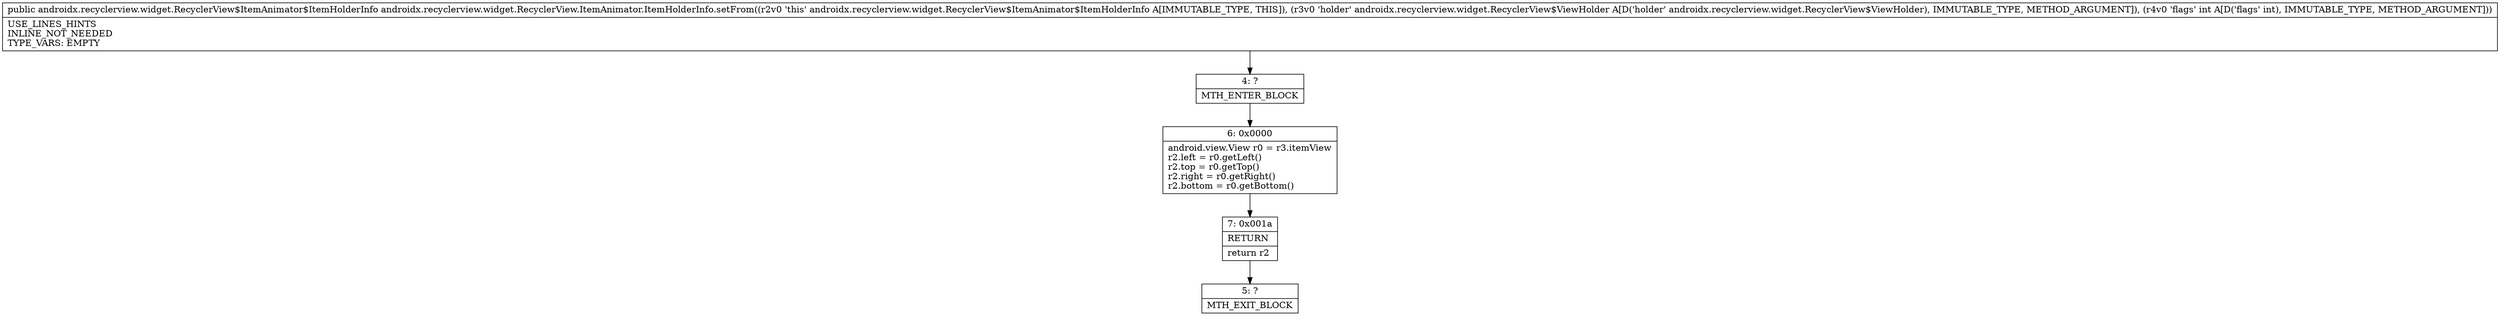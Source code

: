 digraph "CFG forandroidx.recyclerview.widget.RecyclerView.ItemAnimator.ItemHolderInfo.setFrom(Landroidx\/recyclerview\/widget\/RecyclerView$ViewHolder;I)Landroidx\/recyclerview\/widget\/RecyclerView$ItemAnimator$ItemHolderInfo;" {
Node_4 [shape=record,label="{4\:\ ?|MTH_ENTER_BLOCK\l}"];
Node_6 [shape=record,label="{6\:\ 0x0000|android.view.View r0 = r3.itemView\lr2.left = r0.getLeft()\lr2.top = r0.getTop()\lr2.right = r0.getRight()\lr2.bottom = r0.getBottom()\l}"];
Node_7 [shape=record,label="{7\:\ 0x001a|RETURN\l|return r2\l}"];
Node_5 [shape=record,label="{5\:\ ?|MTH_EXIT_BLOCK\l}"];
MethodNode[shape=record,label="{public androidx.recyclerview.widget.RecyclerView$ItemAnimator$ItemHolderInfo androidx.recyclerview.widget.RecyclerView.ItemAnimator.ItemHolderInfo.setFrom((r2v0 'this' androidx.recyclerview.widget.RecyclerView$ItemAnimator$ItemHolderInfo A[IMMUTABLE_TYPE, THIS]), (r3v0 'holder' androidx.recyclerview.widget.RecyclerView$ViewHolder A[D('holder' androidx.recyclerview.widget.RecyclerView$ViewHolder), IMMUTABLE_TYPE, METHOD_ARGUMENT]), (r4v0 'flags' int A[D('flags' int), IMMUTABLE_TYPE, METHOD_ARGUMENT]))  | USE_LINES_HINTS\lINLINE_NOT_NEEDED\lTYPE_VARS: EMPTY\l}"];
MethodNode -> Node_4;Node_4 -> Node_6;
Node_6 -> Node_7;
Node_7 -> Node_5;
}

